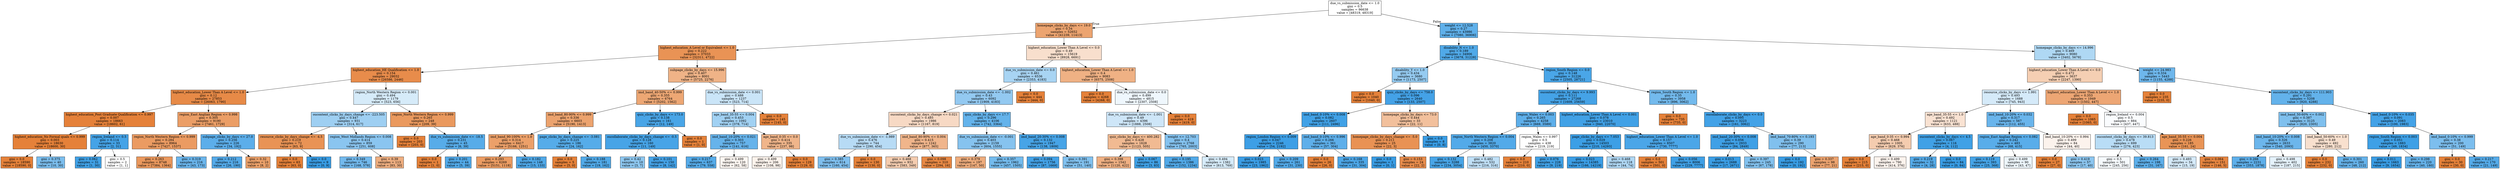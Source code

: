 digraph Tree {
node [shape=box, style="filled", color="black"] ;
0 [label="due_vs_submission_date <= 1.0\ngini = 0.5\nsamples = 96638\nvalue = [48319, 48319]", fillcolor="#e5813900"] ;
1 [label="homepage_clicks_by_days <= 19.0\ngini = 0.34\nsamples = 52652\nvalue = [41239, 11413]", fillcolor="#e58139b8"] ;
0 -> 1 [labeldistance=2.5, labelangle=45, headlabel="True"] ;
2 [label="highest_education_A Level or Equivalent <= 1.0\ngini = 0.222\nsamples = 37033\nvalue = [32311, 4722]", fillcolor="#e58139da"] ;
1 -> 2 ;
3 [label="highest_education_HE Qualification <= 1.0\ngini = 0.154\nsamples = 29032\nvalue = [26586, 2446]", fillcolor="#e58139e8"] ;
2 -> 3 ;
4 [label="highest_education_Lower Than A Level <= 1.0\ngini = 0.12\nsamples = 27853\nvalue = [26063, 1790]", fillcolor="#e58139ed"] ;
3 -> 4 ;
5 [label="highest_education_Post Graduate Qualification <= 0.997\ngini = 0.007\nsamples = 18663\nvalue = [18602, 61]", fillcolor="#e58139fe"] ;
4 -> 5 ;
6 [label="highest_education_No Formal quals <= 0.999\ngini = 0.003\nsamples = 18630\nvalue = [18600, 30]", fillcolor="#e58139ff"] ;
5 -> 6 ;
7 [label="gini = 0.0\nsamples = 18590\nvalue = [18590, 0]", fillcolor="#e58139ff"] ;
6 -> 7 ;
8 [label="gini = 0.375\nsamples = 40\nvalue = [10, 30]", fillcolor="#399de5aa"] ;
6 -> 8 ;
9 [label="region_Ireland <= 0.5\ngini = 0.114\nsamples = 33\nvalue = [2, 31]", fillcolor="#399de5ef"] ;
5 -> 9 ;
10 [label="gini = 0.062\nsamples = 31\nvalue = [1, 30]", fillcolor="#399de5f6"] ;
9 -> 10 ;
11 [label="gini = 0.5\nsamples = 2\nvalue = [1, 1]", fillcolor="#e5813900"] ;
9 -> 11 ;
12 [label="region_East Anglian Region <= 0.998\ngini = 0.305\nsamples = 9190\nvalue = [7461, 1729]", fillcolor="#e58139c4"] ;
4 -> 12 ;
13 [label="region_North Western Region <= 0.999\ngini = 0.284\nsamples = 8964\nvalue = [7427, 1537]", fillcolor="#e58139ca"] ;
12 -> 13 ;
14 [label="gini = 0.263\nsamples = 8748\nvalue = [7384, 1364]", fillcolor="#e58139d0"] ;
13 -> 14 ;
15 [label="gini = 0.319\nsamples = 216\nvalue = [43, 173]", fillcolor="#399de5c0"] ;
13 -> 15 ;
16 [label="subpage_clicks_by_days <= 27.0\ngini = 0.256\nsamples = 226\nvalue = [34, 192]", fillcolor="#399de5d2"] ;
12 -> 16 ;
17 [label="gini = 0.212\nsamples = 216\nvalue = [26, 190]", fillcolor="#399de5dc"] ;
16 -> 17 ;
18 [label="gini = 0.32\nsamples = 10\nvalue = [8, 2]", fillcolor="#e58139bf"] ;
16 -> 18 ;
19 [label="region_North Western Region <= 0.001\ngini = 0.494\nsamples = 1179\nvalue = [523, 656]", fillcolor="#399de534"] ;
3 -> 19 ;
20 [label="oucontent_clicks_by_days_change <= -223.505\ngini = 0.447\nsamples = 931\nvalue = [314, 617]", fillcolor="#399de57d"] ;
19 -> 20 ;
21 [label="resource_clicks_by_days_change <= -4.5\ngini = 0.219\nsamples = 72\nvalue = [63, 9]", fillcolor="#e58139db"] ;
20 -> 21 ;
22 [label="gini = 0.0\nsamples = 63\nvalue = [63, 0]", fillcolor="#e58139ff"] ;
21 -> 22 ;
23 [label="gini = 0.0\nsamples = 9\nvalue = [0, 9]", fillcolor="#399de5ff"] ;
21 -> 23 ;
24 [label="region_West Midlands Region <= 0.008\ngini = 0.414\nsamples = 859\nvalue = [251, 608]", fillcolor="#399de596"] ;
20 -> 24 ;
25 [label="gini = 0.349\nsamples = 746\nvalue = [168, 578]", fillcolor="#399de5b5"] ;
24 -> 25 ;
26 [label="gini = 0.39\nsamples = 113\nvalue = [83, 30]", fillcolor="#e58139a3"] ;
24 -> 26 ;
27 [label="region_North Western Region <= 0.999\ngini = 0.265\nsamples = 248\nvalue = [209, 39]", fillcolor="#e58139cf"] ;
19 -> 27 ;
28 [label="gini = 0.0\nsamples = 203\nvalue = [203, 0]", fillcolor="#e58139ff"] ;
27 -> 28 ;
29 [label="due_vs_submission_date <= -18.5\ngini = 0.231\nsamples = 45\nvalue = [6, 39]", fillcolor="#399de5d8"] ;
27 -> 29 ;
30 [label="gini = 0.0\nsamples = 1\nvalue = [1, 0]", fillcolor="#e58139ff"] ;
29 -> 30 ;
31 [label="gini = 0.201\nsamples = 44\nvalue = [5, 39]", fillcolor="#399de5de"] ;
29 -> 31 ;
32 [label="subpage_clicks_by_days <= 15.996\ngini = 0.407\nsamples = 8001\nvalue = [5725, 2276]", fillcolor="#e581399a"] ;
2 -> 32 ;
33 [label="imd_band_40-50% <= 0.999\ngini = 0.355\nsamples = 6764\nvalue = [5202, 1562]", fillcolor="#e58139b2"] ;
32 -> 33 ;
34 [label="imd_band_80-90% <= 0.999\ngini = 0.336\nsamples = 6603\nvalue = [5190, 1413]", fillcolor="#e58139ba"] ;
33 -> 34 ;
35 [label="imd_band_90-100% <= 1.0\ngini = 0.314\nsamples = 6417\nvalue = [5166, 1251]", fillcolor="#e58139c1"] ;
34 -> 35 ;
36 [label="gini = 0.293\nsamples = 6269\nvalue = [5151, 1118]", fillcolor="#e58139c8"] ;
35 -> 36 ;
37 [label="gini = 0.182\nsamples = 148\nvalue = [15, 133]", fillcolor="#399de5e2"] ;
35 -> 37 ;
38 [label="page_clicks_by_days_change <= -3.081\ngini = 0.225\nsamples = 186\nvalue = [24, 162]", fillcolor="#399de5d9"] ;
34 -> 38 ;
39 [label="gini = 0.0\nsamples = 5\nvalue = [5, 0]", fillcolor="#e58139ff"] ;
38 -> 39 ;
40 [label="gini = 0.188\nsamples = 181\nvalue = [19, 162]", fillcolor="#399de5e1"] ;
38 -> 40 ;
41 [label="quiz_clicks_by_days <= 173.0\ngini = 0.138\nsamples = 161\nvalue = [12, 149]", fillcolor="#399de5ea"] ;
33 -> 41 ;
42 [label="oucollaborate_clicks_by_days_change <= -0.5\ngini = 0.128\nsamples = 160\nvalue = [11, 149]", fillcolor="#399de5ec"] ;
41 -> 42 ;
43 [label="gini = 0.42\nsamples = 10\nvalue = [3, 7]", fillcolor="#399de592"] ;
42 -> 43 ;
44 [label="gini = 0.101\nsamples = 150\nvalue = [8, 142]", fillcolor="#399de5f1"] ;
42 -> 44 ;
45 [label="gini = 0.0\nsamples = 1\nvalue = [1, 0]", fillcolor="#e58139ff"] ;
41 -> 45 ;
46 [label="due_vs_submission_date <= 0.001\ngini = 0.488\nsamples = 1237\nvalue = [523, 714]", fillcolor="#399de544"] ;
32 -> 46 ;
47 [label="age_band_35-55 <= 0.004\ngini = 0.453\nsamples = 1092\nvalue = [378, 714]", fillcolor="#399de578"] ;
46 -> 47 ;
48 [label="imd_band_10-20% <= 0.021\ngini = 0.303\nsamples = 757\nvalue = [141, 616]", fillcolor="#399de5c5"] ;
47 -> 48 ;
49 [label="gini = 0.217\nsamples = 637\nvalue = [79, 558]", fillcolor="#399de5db"] ;
48 -> 49 ;
50 [label="gini = 0.499\nsamples = 120\nvalue = [62, 58]", fillcolor="#e5813910"] ;
48 -> 50 ;
51 [label="age_band_0-35 <= 0.0\ngini = 0.414\nsamples = 335\nvalue = [237, 98]", fillcolor="#e5813996"] ;
47 -> 51 ;
52 [label="gini = 0.499\nsamples = 206\nvalue = [108, 98]", fillcolor="#e5813918"] ;
51 -> 52 ;
53 [label="gini = 0.0\nsamples = 129\nvalue = [129, 0]", fillcolor="#e58139ff"] ;
51 -> 53 ;
54 [label="gini = 0.0\nsamples = 145\nvalue = [145, 0]", fillcolor="#e58139ff"] ;
46 -> 54 ;
55 [label="highest_education_Lower Than A Level <= 0.0\ngini = 0.49\nsamples = 15619\nvalue = [8928, 6691]", fillcolor="#e5813940"] ;
1 -> 55 ;
56 [label="due_vs_submission_date <= 0.0\ngini = 0.461\nsamples = 6536\nvalue = [2353, 4183]", fillcolor="#399de570"] ;
55 -> 56 ;
57 [label="due_vs_submission_date <= -1.002\ngini = 0.43\nsamples = 6092\nvalue = [1909, 4183]", fillcolor="#399de58b"] ;
56 -> 57 ;
58 [label="oucontent_clicks_by_days_change <= 0.021\ngini = 0.485\nsamples = 1986\nvalue = [1167, 819]", fillcolor="#e581394c"] ;
57 -> 58 ;
59 [label="due_vs_submission_date <= -1.989\ngini = 0.476\nsamples = 744\nvalue = [290, 454]", fillcolor="#399de55c"] ;
58 -> 59 ;
60 [label="gini = 0.385\nsamples = 614\nvalue = [160, 454]", fillcolor="#399de5a5"] ;
59 -> 60 ;
61 [label="gini = 0.0\nsamples = 130\nvalue = [130, 0]", fillcolor="#e58139ff"] ;
59 -> 61 ;
62 [label="imd_band_80-90% <= 0.004\ngini = 0.415\nsamples = 1242\nvalue = [877, 365]", fillcolor="#e5813995"] ;
58 -> 62 ;
63 [label="gini = 0.468\nsamples = 932\nvalue = [583, 349]", fillcolor="#e5813966"] ;
62 -> 63 ;
64 [label="gini = 0.098\nsamples = 310\nvalue = [294, 16]", fillcolor="#e58139f1"] ;
62 -> 64 ;
65 [label="quiz_clicks_by_days <= 17.7\ngini = 0.296\nsamples = 4106\nvalue = [742, 3364]", fillcolor="#399de5c7"] ;
57 -> 65 ;
66 [label="due_vs_submission_date <= -0.001\ngini = 0.403\nsamples = 2159\nvalue = [604, 1555]", fillcolor="#399de59c"] ;
65 -> 66 ;
67 [label="gini = 0.379\nsamples = 197\nvalue = [147, 50]", fillcolor="#e58139a8"] ;
66 -> 67 ;
68 [label="gini = 0.357\nsamples = 1962\nvalue = [457, 1505]", fillcolor="#399de5b2"] ;
66 -> 68 ;
69 [label="imd_band_20-30% <= 0.008\ngini = 0.132\nsamples = 1947\nvalue = [138, 1809]", fillcolor="#399de5ec"] ;
65 -> 69 ;
70 [label="gini = 0.094\nsamples = 1756\nvalue = [87, 1669]", fillcolor="#399de5f2"] ;
69 -> 70 ;
71 [label="gini = 0.391\nsamples = 191\nvalue = [51, 140]", fillcolor="#399de5a2"] ;
69 -> 71 ;
72 [label="gini = 0.0\nsamples = 444\nvalue = [444, 0]", fillcolor="#e58139ff"] ;
56 -> 72 ;
73 [label="highest_education_Lower Than A Level <= 1.0\ngini = 0.4\nsamples = 9083\nvalue = [6575, 2508]", fillcolor="#e581399e"] ;
55 -> 73 ;
74 [label="gini = 0.0\nsamples = 4268\nvalue = [4268, 0]", fillcolor="#e58139ff"] ;
73 -> 74 ;
75 [label="due_vs_submission_date <= 0.0\ngini = 0.499\nsamples = 4815\nvalue = [2307, 2508]", fillcolor="#399de514"] ;
73 -> 75 ;
76 [label="due_vs_submission_date <= -1.001\ngini = 0.49\nsamples = 4396\nvalue = [1888, 2508]", fillcolor="#399de53f"] ;
75 -> 76 ;
77 [label="quiz_clicks_by_days <= 400.282\ngini = 0.428\nsamples = 1628\nvalue = [1123, 505]", fillcolor="#e581398c"] ;
76 -> 77 ;
78 [label="gini = 0.398\nsamples = 1542\nvalue = [1120, 422]", fillcolor="#e581399f"] ;
77 -> 78 ;
79 [label="gini = 0.067\nsamples = 86\nvalue = [3, 83]", fillcolor="#399de5f6"] ;
77 -> 79 ;
80 [label="weight <= 12.703\ngini = 0.4\nsamples = 2768\nvalue = [765, 2003]", fillcolor="#399de59e"] ;
76 -> 80 ;
81 [label="gini = 0.195\nsamples = 1386\nvalue = [152, 1234]", fillcolor="#399de5e0"] ;
80 -> 81 ;
82 [label="gini = 0.494\nsamples = 1382\nvalue = [613, 769]", fillcolor="#399de534"] ;
80 -> 82 ;
83 [label="gini = 0.0\nsamples = 419\nvalue = [419, 0]", fillcolor="#e58139ff"] ;
75 -> 83 ;
84 [label="weight <= 12.528\ngini = 0.27\nsamples = 43986\nvalue = [7080, 36906]", fillcolor="#399de5ce"] ;
0 -> 84 [labeldistance=2.5, labelangle=-45, headlabel="False"] ;
85 [label="disability_N <= 1.0\ngini = 0.189\nsamples = 34906\nvalue = [3678, 31228]", fillcolor="#399de5e1"] ;
84 -> 85 ;
86 [label="disability_Y <= 1.0\ngini = 0.434\nsamples = 3680\nvalue = [1173, 2507]", fillcolor="#399de588"] ;
85 -> 86 ;
87 [label="gini = 0.0\nsamples = 1040\nvalue = [1040, 0]", fillcolor="#e58139ff"] ;
86 -> 87 ;
88 [label="quiz_clicks_by_days <= 758.0\ngini = 0.096\nsamples = 2640\nvalue = [133, 2507]", fillcolor="#399de5f1"] ;
86 -> 88 ;
89 [label="imd_band_0-10% <= 0.008\ngini = 0.082\nsamples = 2607\nvalue = [111, 2496]", fillcolor="#399de5f4"] ;
88 -> 89 ;
90 [label="region_London Region <= 0.009\ngini = 0.047\nsamples = 2246\nvalue = [54, 2192]", fillcolor="#399de5f9"] ;
89 -> 90 ;
91 [label="gini = 0.023\nsamples = 1985\nvalue = [23, 1962]", fillcolor="#399de5fc"] ;
90 -> 91 ;
92 [label="gini = 0.209\nsamples = 261\nvalue = [31, 230]", fillcolor="#399de5dd"] ;
90 -> 92 ;
93 [label="imd_band_0-10% <= 0.996\ngini = 0.266\nsamples = 361\nvalue = [57, 304]", fillcolor="#399de5cf"] ;
89 -> 93 ;
94 [label="gini = 0.0\nsamples = 26\nvalue = [26, 0]", fillcolor="#e58139ff"] ;
93 -> 94 ;
95 [label="gini = 0.168\nsamples = 335\nvalue = [31, 304]", fillcolor="#399de5e5"] ;
93 -> 95 ;
96 [label="homepage_clicks_by_days <= 73.0\ngini = 0.444\nsamples = 33\nvalue = [22, 11]", fillcolor="#e581397f"] ;
88 -> 96 ;
97 [label="homepage_clicks_by_days_change <= -5.0\ngini = 0.211\nsamples = 25\nvalue = [22, 3]", fillcolor="#e58139dc"] ;
96 -> 97 ;
98 [label="gini = 0.0\nsamples = 1\nvalue = [0, 1]", fillcolor="#399de5ff"] ;
97 -> 98 ;
99 [label="gini = 0.153\nsamples = 24\nvalue = [22, 2]", fillcolor="#e58139e8"] ;
97 -> 99 ;
100 [label="gini = 0.0\nsamples = 8\nvalue = [0, 8]", fillcolor="#399de5ff"] ;
96 -> 100 ;
101 [label="region_South Region <= 0.0\ngini = 0.148\nsamples = 31226\nvalue = [2505, 28721]", fillcolor="#399de5e9"] ;
85 -> 101 ;
102 [label="oucontent_clicks_by_days <= 9.993\ngini = 0.111\nsamples = 27268\nvalue = [1609, 25659]", fillcolor="#399de5ef"] ;
101 -> 102 ;
103 [label="region_Wales <= 0.003\ngini = 0.265\nsamples = 4258\nvalue = [669, 3589]", fillcolor="#399de5cf"] ;
102 -> 103 ;
104 [label="region_North Western Region <= 0.004\ngini = 0.208\nsamples = 3820\nvalue = [450, 3370]", fillcolor="#399de5dd"] ;
103 -> 104 ;
105 [label="gini = 0.132\nsamples = 3288\nvalue = [234, 3054]", fillcolor="#399de5eb"] ;
104 -> 105 ;
106 [label="gini = 0.482\nsamples = 532\nvalue = [216, 316]", fillcolor="#399de551"] ;
104 -> 106 ;
107 [label="region_Wales <= 0.997\ngini = 0.5\nsamples = 438\nvalue = [219, 219]", fillcolor="#e5813900"] ;
103 -> 107 ;
108 [label="gini = 0.0\nsamples = 210\nvalue = [210, 0]", fillcolor="#e58139ff"] ;
107 -> 108 ;
109 [label="gini = 0.076\nsamples = 228\nvalue = [9, 219]", fillcolor="#399de5f5"] ;
107 -> 109 ;
110 [label="highest_education_Lower Than A Level <= 0.001\ngini = 0.078\nsamples = 23010\nvalue = [940, 22070]", fillcolor="#399de5f4"] ;
102 -> 110 ;
111 [label="page_clicks_by_days <= 7.053\ngini = 0.029\nsamples = 14503\nvalue = [210, 14293]", fillcolor="#399de5fb"] ;
110 -> 111 ;
112 [label="gini = 0.023\nsamples = 14385\nvalue = [166, 14219]", fillcolor="#399de5fc"] ;
111 -> 112 ;
113 [label="gini = 0.468\nsamples = 118\nvalue = [44, 74]", fillcolor="#399de567"] ;
111 -> 113 ;
114 [label="highest_education_Lower Than A Level <= 1.0\ngini = 0.157\nsamples = 8507\nvalue = [730, 7777]", fillcolor="#399de5e7"] ;
110 -> 114 ;
115 [label="gini = 0.0\nsamples = 501\nvalue = [501, 0]", fillcolor="#e58139ff"] ;
114 -> 115 ;
116 [label="gini = 0.056\nsamples = 8006\nvalue = [229, 7777]", fillcolor="#399de5f7"] ;
114 -> 116 ;
117 [label="region_South Region <= 1.0\ngini = 0.35\nsamples = 3958\nvalue = [896, 3062]", fillcolor="#399de5b4"] ;
101 -> 117 ;
118 [label="gini = 0.0\nsamples = 735\nvalue = [735, 0]", fillcolor="#e58139ff"] ;
117 -> 118 ;
119 [label="oucollaborate_clicks_by_days <= 0.0\ngini = 0.095\nsamples = 3223\nvalue = [161, 3062]", fillcolor="#399de5f2"] ;
117 -> 119 ;
120 [label="imd_band_20-30% <= 0.008\ngini = 0.056\nsamples = 2933\nvalue = [84, 2849]", fillcolor="#399de5f7"] ;
119 -> 120 ;
121 [label="gini = 0.013\nsamples = 2688\nvalue = [17, 2671]", fillcolor="#399de5fd"] ;
120 -> 121 ;
122 [label="gini = 0.397\nsamples = 245\nvalue = [67, 178]", fillcolor="#399de59f"] ;
120 -> 122 ;
123 [label="imd_band_70-80% <= 0.193\ngini = 0.39\nsamples = 290\nvalue = [77, 213]", fillcolor="#399de5a3"] ;
119 -> 123 ;
124 [label="gini = 0.0\nsamples = 192\nvalue = [0, 192]", fillcolor="#399de5ff"] ;
123 -> 124 ;
125 [label="gini = 0.337\nsamples = 98\nvalue = [77, 21]", fillcolor="#e58139b9"] ;
123 -> 125 ;
126 [label="homepage_clicks_by_days <= 14.996\ngini = 0.469\nsamples = 9080\nvalue = [3402, 5678]", fillcolor="#399de566"] ;
84 -> 126 ;
127 [label="highest_education_Lower Than A Level <= 0.0\ngini = 0.472\nsamples = 3637\nvalue = [2247, 1390]", fillcolor="#e5813961"] ;
126 -> 127 ;
128 [label="resource_clicks_by_days <= 1.991\ngini = 0.493\nsamples = 1688\nvalue = [745, 943]", fillcolor="#399de536"] ;
127 -> 128 ;
129 [label="age_band_35-55 <= 1.0\ngini = 0.492\nsamples = 1121\nvalue = [633, 488]", fillcolor="#e581393a"] ;
128 -> 129 ;
130 [label="age_band_0-35 <= 0.994\ngini = 0.468\nsamples = 1005\nvalue = [629, 376]", fillcolor="#e5813967"] ;
129 -> 130 ;
131 [label="gini = 0.0\nsamples = 215\nvalue = [215, 0]", fillcolor="#e58139ff"] ;
130 -> 131 ;
132 [label="gini = 0.499\nsamples = 790\nvalue = [414, 376]", fillcolor="#e5813917"] ;
130 -> 132 ;
133 [label="oucontent_clicks_by_days <= 4.5\ngini = 0.067\nsamples = 116\nvalue = [4, 112]", fillcolor="#399de5f6"] ;
129 -> 133 ;
134 [label="gini = 0.219\nsamples = 32\nvalue = [4, 28]", fillcolor="#399de5db"] ;
133 -> 134 ;
135 [label="gini = 0.0\nsamples = 84\nvalue = [0, 84]", fillcolor="#399de5ff"] ;
133 -> 135 ;
136 [label="imd_band_10-20% <= 0.032\ngini = 0.317\nsamples = 567\nvalue = [112, 455]", fillcolor="#399de5c0"] ;
128 -> 136 ;
137 [label="region_East Anglian Region <= 0.082\ngini = 0.242\nsamples = 483\nvalue = [68, 415]", fillcolor="#399de5d5"] ;
136 -> 137 ;
138 [label="gini = 0.119\nsamples = 393\nvalue = [25, 368]", fillcolor="#399de5ee"] ;
137 -> 138 ;
139 [label="gini = 0.499\nsamples = 90\nvalue = [43, 47]", fillcolor="#399de516"] ;
137 -> 139 ;
140 [label="imd_band_10-20% <= 0.994\ngini = 0.499\nsamples = 84\nvalue = [44, 40]", fillcolor="#e5813917"] ;
136 -> 140 ;
141 [label="gini = 0.0\nsamples = 27\nvalue = [27, 0]", fillcolor="#e58139ff"] ;
140 -> 141 ;
142 [label="gini = 0.419\nsamples = 57\nvalue = [17, 40]", fillcolor="#399de593"] ;
140 -> 142 ;
143 [label="highest_education_Lower Than A Level <= 1.0\ngini = 0.353\nsamples = 1949\nvalue = [1502, 447]", fillcolor="#e58139b3"] ;
127 -> 143 ;
144 [label="gini = 0.0\nsamples = 1065\nvalue = [1065, 0]", fillcolor="#e58139ff"] ;
143 -> 144 ;
145 [label="region_Ireland <= 0.004\ngini = 0.5\nsamples = 884\nvalue = [437, 447]", fillcolor="#399de506"] ;
143 -> 145 ;
146 [label="oucontent_clicks_by_days <= 39.813\ngini = 0.478\nsamples = 699\nvalue = [276, 423]", fillcolor="#399de559"] ;
145 -> 146 ;
147 [label="gini = 0.5\nsamples = 501\nvalue = [245, 256]", fillcolor="#399de50b"] ;
146 -> 147 ;
148 [label="gini = 0.264\nsamples = 198\nvalue = [31, 167]", fillcolor="#399de5d0"] ;
146 -> 148 ;
149 [label="age_band_35-55 <= 0.004\ngini = 0.226\nsamples = 185\nvalue = [161, 24]", fillcolor="#e58139d9"] ;
145 -> 149 ;
150 [label="gini = 0.493\nsamples = 34\nvalue = [15, 19]", fillcolor="#399de536"] ;
149 -> 150 ;
151 [label="gini = 0.064\nsamples = 151\nvalue = [146, 5]", fillcolor="#e58139f6"] ;
149 -> 151 ;
152 [label="weight <= 24.983\ngini = 0.334\nsamples = 5443\nvalue = [1155, 4288]", fillcolor="#399de5ba"] ;
126 -> 152 ;
153 [label="gini = 0.0\nsamples = 235\nvalue = [235, 0]", fillcolor="#e58139ff"] ;
152 -> 153 ;
154 [label="oucontent_clicks_by_days <= 111.903\ngini = 0.291\nsamples = 5208\nvalue = [920, 4288]", fillcolor="#399de5c8"] ;
152 -> 154 ;
155 [label="imd_band_50-60% <= 0.002\ngini = 0.387\nsamples = 3125\nvalue = [820, 2305]", fillcolor="#399de5a4"] ;
154 -> 155 ;
156 [label="imd_band_10-20% <= 0.008\ngini = 0.326\nsamples = 2633\nvalue = [540, 2093]", fillcolor="#399de5bd"] ;
155 -> 156 ;
157 [label="gini = 0.266\nsamples = 2231\nvalue = [353, 1878]", fillcolor="#399de5cf"] ;
156 -> 157 ;
158 [label="gini = 0.498\nsamples = 402\nvalue = [187, 215]", fillcolor="#399de521"] ;
156 -> 158 ;
159 [label="imd_band_50-60% <= 1.0\ngini = 0.49\nsamples = 492\nvalue = [280, 212]", fillcolor="#e581393e"] ;
155 -> 159 ;
160 [label="gini = 0.0\nsamples = 232\nvalue = [232, 0]", fillcolor="#e58139ff"] ;
159 -> 160 ;
161 [label="gini = 0.301\nsamples = 260\nvalue = [48, 212]", fillcolor="#399de5c5"] ;
159 -> 161 ;
162 [label="imd_band_0-10% <= 0.035\ngini = 0.091\nsamples = 2083\nvalue = [100, 1983]", fillcolor="#399de5f2"] ;
154 -> 162 ;
163 [label="region_South Region <= 0.003\ngini = 0.051\nsamples = 1883\nvalue = [49, 1834]", fillcolor="#399de5f8"] ;
162 -> 163 ;
164 [label="gini = 0.011\nsamples = 1663\nvalue = [9, 1654]", fillcolor="#399de5fe"] ;
163 -> 164 ;
165 [label="gini = 0.298\nsamples = 220\nvalue = [40, 180]", fillcolor="#399de5c6"] ;
163 -> 165 ;
166 [label="imd_band_0-10% <= 0.999\ngini = 0.38\nsamples = 200\nvalue = [51, 149]", fillcolor="#399de5a8"] ;
162 -> 166 ;
167 [label="gini = 0.0\nsamples = 30\nvalue = [30, 0]", fillcolor="#e58139ff"] ;
166 -> 167 ;
168 [label="gini = 0.217\nsamples = 170\nvalue = [21, 149]", fillcolor="#399de5db"] ;
166 -> 168 ;
}
